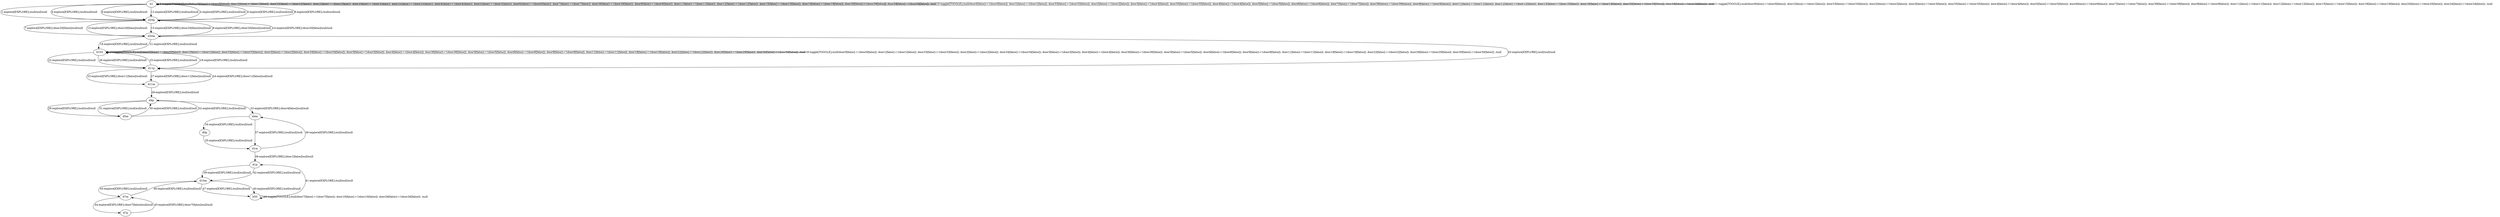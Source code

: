 # Total number of goals covered by this test: 1
# d7p --> d7m

digraph g {
"b1" -> "d20p" [label = "1-explore[EXPLORE];/null/null/null"];
"d20p" -> "b1" [label = "2-explore[EXPLORE];/null/null/null"];
"b1" -> "b1" [label = "3-toggle[TOGGLE];/null/door0[false]:=!(door0[false]); door1[false]:=!(door1[false]); door33[false]:=!(door33[false]); door2[false]:=!(door2[false]); door3[false]:=!(door3[false]); door35[false]:=!(door35[false]); door4[false]:=!(door4[false]); door5[false]:=!(door5[false]); door6[false]:=!(door6[false]); door7[false]:=!(door7[false]); door39[false]:=!(door39[false]); door9[false]:=!(door9[false]); door11[false]:=!(door11[false]); door12[false]:=!(door12[false]); door15[false]:=!(door15[false]); door19[false]:=!(door19[false]); door20[false]:=!(door20[false]); door24[false]:=!(door24[false]); /null"];
"b1" -> "d20p" [label = "4-explore[EXPLORE];/null/null/null"];
"d20p" -> "b1" [label = "5-explore[EXPLORE];/null/null/null"];
"b1" -> "d20p" [label = "6-explore[EXPLORE];/null/null/null"];
"d20p" -> "d20m" [label = "7-explore[EXPLORE];/door20[false]/null/null"];
"d20m" -> "d20p" [label = "8-explore[EXPLORE];/door20[false]/null/null"];
"d20p" -> "b1" [label = "9-explore[EXPLORE];/null/null/null"];
"b1" -> "b1" [label = "10-toggle[TOGGLE];/null/door0[false]:=!(door0[false]); door1[false]:=!(door1[false]); door33[false]:=!(door33[false]); door2[false]:=!(door2[false]); door3[false]:=!(door3[false]); door35[false]:=!(door35[false]); door4[false]:=!(door4[false]); door5[false]:=!(door5[false]); door6[false]:=!(door6[false]); door7[false]:=!(door7[false]); door39[false]:=!(door39[false]); door9[false]:=!(door9[false]); door11[false]:=!(door11[false]); door12[false]:=!(door12[false]); door15[false]:=!(door15[false]); door19[false]:=!(door19[false]); door20[false]:=!(door20[false]); door24[false]:=!(door24[false]); /null"];
"b1" -> "b1" [label = "11-toggle[TOGGLE];/null/door0[false]:=!(door0[false]); door1[false]:=!(door1[false]); door33[false]:=!(door33[false]); door2[false]:=!(door2[false]); door3[false]:=!(door3[false]); door35[false]:=!(door35[false]); door4[false]:=!(door4[false]); door5[false]:=!(door5[false]); door6[false]:=!(door6[false]); door7[false]:=!(door7[false]); door39[false]:=!(door39[false]); door9[false]:=!(door9[false]); door11[false]:=!(door11[false]); door12[false]:=!(door12[false]); door15[false]:=!(door15[false]); door19[false]:=!(door19[false]); door20[false]:=!(door20[false]); door24[false]:=!(door24[false]); /null"];
"b1" -> "d20p" [label = "12-explore[EXPLORE];/null/null/null"];
"d20p" -> "d20m" [label = "13-explore[EXPLORE];/door20[false]/null/null"];
"d20m" -> "d20p" [label = "14-explore[EXPLORE];/door20[false]/null/null"];
"d20p" -> "d20m" [label = "15-explore[EXPLORE];/door20[false]/null/null"];
"d20m" -> "b103" [label = "16-explore[EXPLORE];/null/null/null"];
"b103" -> "b103" [label = "17-toggle[TOGGLE];/null/door0[false]:=!(door0[false]); door1[false]:=!(door1[false]); door33[false]:=!(door33[false]); door2[false]:=!(door2[false]); door34[false]:=!(door34[false]); door3[false]:=!(door3[false]); door4[false]:=!(door4[false]); door36[false]:=!(door36[false]); door5[false]:=!(door5[false]); door6[false]:=!(door6[false]); door9[false]:=!(door9[false]); door11[false]:=!(door11[false]); door18[false]:=!(door18[false]); door22[false]:=!(door22[false]); door29[false]:=!(door29[false]); door30[false]:=!(door30[false]); /null"];
"b103" -> "b103" [label = "18-toggle[TOGGLE];/null/door0[false]:=!(door0[false]); door1[false]:=!(door1[false]); door33[false]:=!(door33[false]); door2[false]:=!(door2[false]); door34[false]:=!(door34[false]); door3[false]:=!(door3[false]); door4[false]:=!(door4[false]); door36[false]:=!(door36[false]); door5[false]:=!(door5[false]); door6[false]:=!(door6[false]); door9[false]:=!(door9[false]); door11[false]:=!(door11[false]); door18[false]:=!(door18[false]); door22[false]:=!(door22[false]); door29[false]:=!(door29[false]); door30[false]:=!(door30[false]); /null"];
"b103" -> "d11p" [label = "19-explore[EXPLORE];/null/null/null"];
"d11p" -> "d20m" [label = "20-explore[EXPLORE];/null/null/null"];
"d20m" -> "b103" [label = "21-explore[EXPLORE];/null/null/null"];
"b103" -> "d11p" [label = "22-explore[EXPLORE];/null/null/null"];
"d11p" -> "d11m" [label = "23-explore[EXPLORE];/door11[false]/null/null"];
"d11m" -> "d11p" [label = "24-explore[EXPLORE];/door11[false]/null/null"];
"d11p" -> "b103" [label = "25-explore[EXPLORE];/null/null/null"];
"b103" -> "d11p" [label = "26-explore[EXPLORE];/null/null/null"];
"d11p" -> "d11m" [label = "27-explore[EXPLORE];/door11[false]/null/null"];
"d11m" -> "d4p" [label = "28-explore[EXPLORE];/null/null/null"];
"d4p" -> "d5m" [label = "29-explore[EXPLORE];/null/null/null"];
"d5m" -> "d4p" [label = "30-explore[EXPLORE];/null/null/null"];
"d4p" -> "d5m" [label = "31-explore[EXPLORE];/null/null/null"];
"d5m" -> "d4p" [label = "32-explore[EXPLORE];/null/null/null"];
"d4p" -> "d4m" [label = "33-explore[EXPLORE];/door4[false]/null/null"];
"d4m" -> "d0p" [label = "34-explore[EXPLORE];/null/null/null"];
"d0p" -> "d1m" [label = "35-explore[EXPLORE];/null/null/null"];
"d1m" -> "d4m" [label = "36-explore[EXPLORE];/null/null/null"];
"d4m" -> "d1m" [label = "37-explore[EXPLORE];/null/null/null"];
"d1m" -> "d1p" [label = "38-explore[EXPLORE];/door1[false]/null/null"];
"d1p" -> "d10m" [label = "39-explore[EXPLORE];/null/null/null"];
"d10m" -> "b50" [label = "40-explore[EXPLORE];/null/null/null"];
"b50" -> "d1p" [label = "41-explore[EXPLORE];/null/null/null"];
"d1p" -> "d10m" [label = "42-explore[EXPLORE];/null/null/null"];
"d10m" -> "d7m" [label = "43-explore[EXPLORE];/null/null/null"];
"d7m" -> "d7p" [label = "44-explore[EXPLORE];/door7[false]/null/null"];
"d7p" -> "d7m" [label = "45-explore[EXPLORE];/door7[false]/null/null"];
"d7m" -> "d10m" [label = "46-explore[EXPLORE];/null/null/null"];
"d10m" -> "b50" [label = "47-explore[EXPLORE];/null/null/null"];
"b50" -> "b50" [label = "48-toggle[TOGGLE];/null/door7[false]:=!(door7[false]); door10[false]:=!(door10[false]); door26[false]:=!(door26[false]); /null"];
}